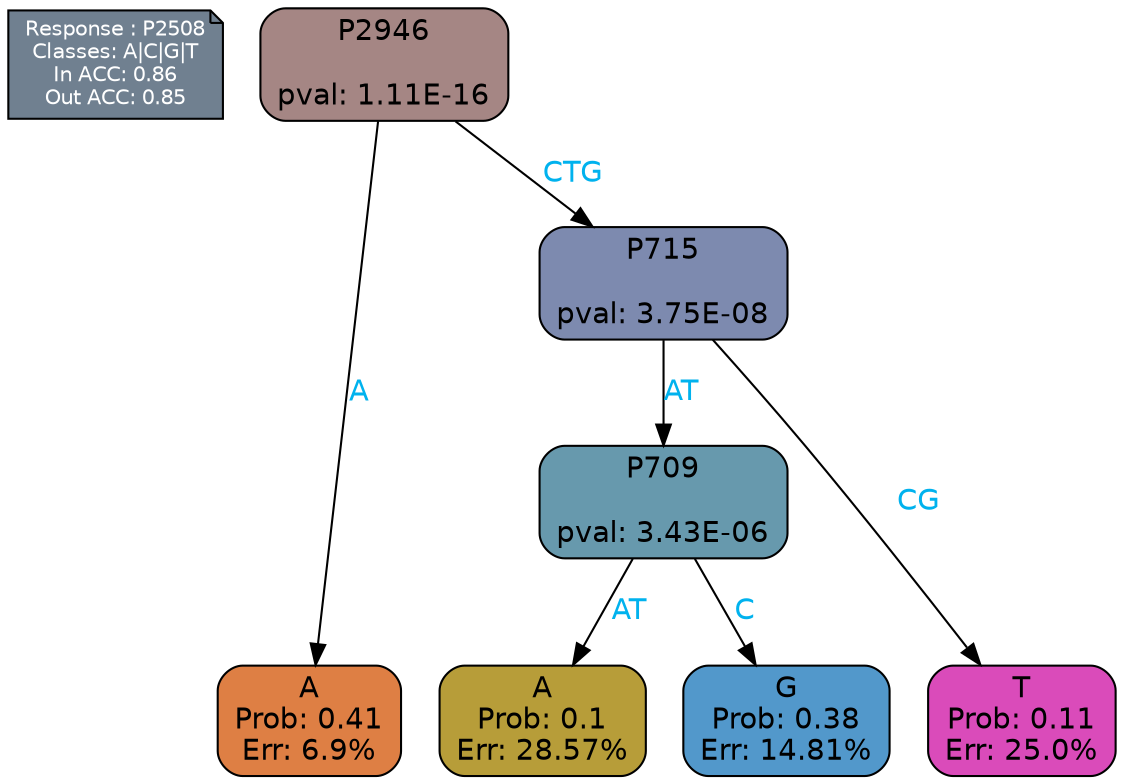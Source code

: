 digraph Tree {
node [shape=box, style="filled, rounded", color="black", fontname=helvetica] ;
graph [ranksep=equally, splines=polylines, bgcolor=transparent, dpi=600] ;
edge [fontname=helvetica] ;
LEGEND [label="Response : P2508
Classes: A|C|G|T
In ACC: 0.86
Out ACC: 0.85
",shape=note,align=left,style=filled,fillcolor="slategray",fontcolor="white",fontsize=10];1 [label="P2946

pval: 1.11E-16", fillcolor="#a58684"] ;
2 [label="A
Prob: 0.41
Err: 6.9%", fillcolor="#de7f44"] ;
3 [label="P715

pval: 3.75E-08", fillcolor="#7d8aaf"] ;
4 [label="P709

pval: 3.43E-06", fillcolor="#6799ad"] ;
5 [label="A
Prob: 0.1
Err: 28.57%", fillcolor="#b79d39"] ;
6 [label="G
Prob: 0.38
Err: 14.81%", fillcolor="#5298cb"] ;
7 [label="T
Prob: 0.11
Err: 25.0%", fillcolor="#da4bba"] ;
1 -> 2 [label="A",fontcolor=deepskyblue2] ;
1 -> 3 [label="CTG",fontcolor=deepskyblue2] ;
3 -> 4 [label="AT",fontcolor=deepskyblue2] ;
3 -> 7 [label="CG",fontcolor=deepskyblue2] ;
4 -> 5 [label="AT",fontcolor=deepskyblue2] ;
4 -> 6 [label="C",fontcolor=deepskyblue2] ;
{rank = same; 2;5;6;7;}{rank = same; LEGEND;1;}}